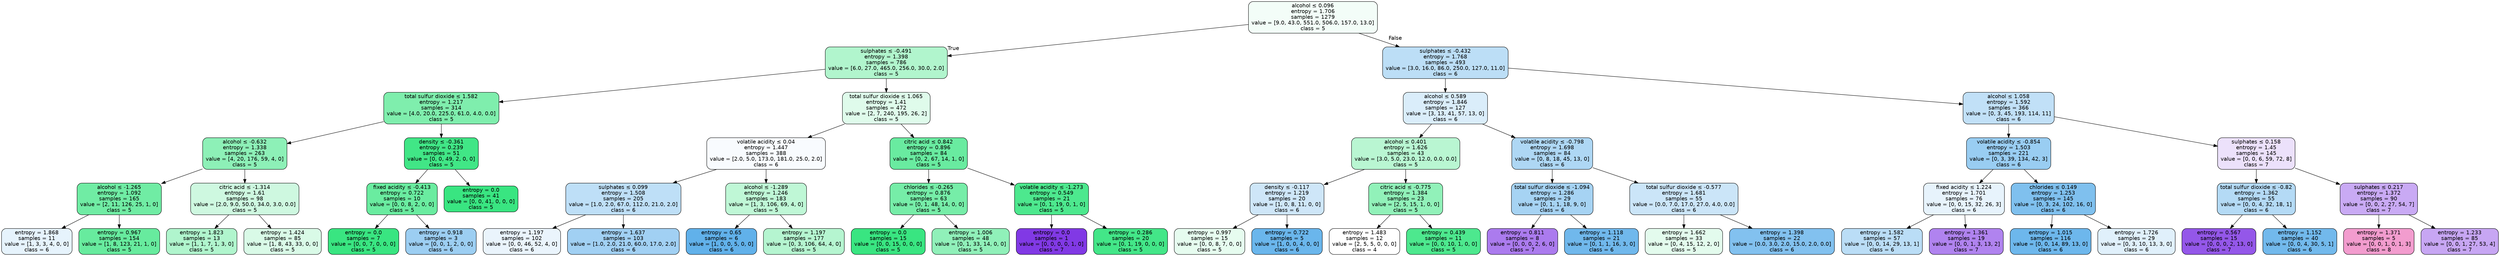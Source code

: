 digraph Tree {
node [shape=box, style="filled, rounded", color="black", fontname="helvetica"] ;
edge [fontname="helvetica"] ;
0 [label=<alcohol &le; 0.096<br/>entropy = 1.706<br/>samples = 1279<br/>value = [9.0, 43.0, 551.0, 506.0, 157.0, 13.0]<br/>class = 5>, fillcolor="#f3fdf8"] ;
1 [label=<sulphates &le; -0.491<br/>entropy = 1.398<br/>samples = 786<br/>value = [6.0, 27.0, 465.0, 256.0, 30.0, 2.0]<br/>class = 5>, fillcolor="#b1f5cd"] ;
0 -> 1 [labeldistance=2.5, labelangle=45, headlabel="True"] ;
2 [label=<total sulfur dioxide &le; 1.582<br/>entropy = 1.217<br/>samples = 314<br/>value = [4.0, 20.0, 225.0, 61.0, 4.0, 0.0]<br/>class = 5>, fillcolor="#7feead"] ;
1 -> 2 ;
3 [label=<alcohol &le; -0.632<br/>entropy = 1.338<br/>samples = 263<br/>value = [4, 20, 176, 59, 4, 0]<br/>class = 5>, fillcolor="#8df0b7"] ;
2 -> 3 ;
4 [label=<alcohol &le; -1.265<br/>entropy = 1.092<br/>samples = 165<br/>value = [2, 11, 126, 25, 1, 0]<br/>class = 5>, fillcolor="#70eca4"] ;
3 -> 4 ;
5 [label=<entropy = 1.868<br/>samples = 11<br/>value = [1, 3, 3, 4, 0, 0]<br/>class = 6>, fillcolor="#e6f3fc"] ;
4 -> 5 ;
6 [label=<entropy = 0.967<br/>samples = 154<br/>value = [1, 8, 123, 21, 1, 0]<br/>class = 5>, fillcolor="#67eb9e"] ;
4 -> 6 ;
7 [label=<citric acid &le; -1.314<br/>entropy = 1.61<br/>samples = 98<br/>value = [2.0, 9.0, 50.0, 34.0, 3.0, 0.0]<br/>class = 5>, fillcolor="#cef8e0"] ;
3 -> 7 ;
8 [label=<entropy = 1.823<br/>samples = 13<br/>value = [1, 1, 7, 1, 3, 0]<br/>class = 5>, fillcolor="#b0f5cd"] ;
7 -> 8 ;
9 [label=<entropy = 1.424<br/>samples = 85<br/>value = [1, 8, 43, 33, 0, 0]<br/>class = 5>, fillcolor="#d9fae7"] ;
7 -> 9 ;
10 [label=<density &le; -0.361<br/>entropy = 0.239<br/>samples = 51<br/>value = [0, 0, 49, 2, 0, 0]<br/>class = 5>, fillcolor="#41e686"] ;
2 -> 10 ;
11 [label=<fixed acidity &le; -0.413<br/>entropy = 0.722<br/>samples = 10<br/>value = [0, 0, 8, 2, 0, 0]<br/>class = 5>, fillcolor="#6aeca0"] ;
10 -> 11 ;
12 [label=<entropy = 0.0<br/>samples = 7<br/>value = [0, 0, 7, 0, 0, 0]<br/>class = 5>, fillcolor="#39e581"] ;
11 -> 12 ;
13 [label=<entropy = 0.918<br/>samples = 3<br/>value = [0, 0, 1, 2, 0, 0]<br/>class = 6>, fillcolor="#9ccef2"] ;
11 -> 13 ;
14 [label=<entropy = 0.0<br/>samples = 41<br/>value = [0, 0, 41, 0, 0, 0]<br/>class = 5>, fillcolor="#39e581"] ;
10 -> 14 ;
15 [label=<total sulfur dioxide &le; 1.065<br/>entropy = 1.41<br/>samples = 472<br/>value = [2, 7, 240, 195, 26, 2]<br/>class = 5>, fillcolor="#dffbeb"] ;
1 -> 15 ;
16 [label=<volatile acidity &le; 0.04<br/>entropy = 1.447<br/>samples = 388<br/>value = [2.0, 5.0, 173.0, 181.0, 25.0, 2.0]<br/>class = 6>, fillcolor="#f8fbfe"] ;
15 -> 16 ;
17 [label=<sulphates &le; 0.099<br/>entropy = 1.508<br/>samples = 205<br/>value = [1.0, 2.0, 67.0, 112.0, 21.0, 2.0]<br/>class = 6>, fillcolor="#bedff7"] ;
16 -> 17 ;
18 [label=<entropy = 1.197<br/>samples = 102<br/>value = [0, 0, 46, 52, 4, 0]<br/>class = 6>, fillcolor="#eaf4fc"] ;
17 -> 18 ;
19 [label=<entropy = 1.637<br/>samples = 103<br/>value = [1.0, 2.0, 21.0, 60.0, 17.0, 2.0]<br/>class = 6>, fillcolor="#a1d0f3"] ;
17 -> 19 ;
20 [label=<alcohol &le; -1.289<br/>entropy = 1.246<br/>samples = 183<br/>value = [1, 3, 106, 69, 4, 0]<br/>class = 5>, fillcolor="#bff7d6"] ;
16 -> 20 ;
21 [label=<entropy = 0.65<br/>samples = 6<br/>value = [1, 0, 0, 5, 0, 0]<br/>class = 6>, fillcolor="#61b1ea"] ;
20 -> 21 ;
22 [label=<entropy = 1.197<br/>samples = 177<br/>value = [0, 3, 106, 64, 4, 0]<br/>class = 5>, fillcolor="#b5f5d0"] ;
20 -> 22 ;
23 [label=<citric acid &le; 0.842<br/>entropy = 0.896<br/>samples = 84<br/>value = [0, 2, 67, 14, 1, 0]<br/>class = 5>, fillcolor="#69eba0"] ;
15 -> 23 ;
24 [label=<chlorides &le; -0.265<br/>entropy = 0.876<br/>samples = 63<br/>value = [0, 1, 48, 14, 0, 0]<br/>class = 5>, fillcolor="#76eda8"] ;
23 -> 24 ;
25 [label=<entropy = 0.0<br/>samples = 15<br/>value = [0, 0, 15, 0, 0, 0]<br/>class = 5>, fillcolor="#39e581"] ;
24 -> 25 ;
26 [label=<entropy = 1.006<br/>samples = 48<br/>value = [0, 1, 33, 14, 0, 0]<br/>class = 5>, fillcolor="#90f0b9"] ;
24 -> 26 ;
27 [label=<volatile acidity &le; -1.273<br/>entropy = 0.549<br/>samples = 21<br/>value = [0, 1, 19, 0, 1, 0]<br/>class = 5>, fillcolor="#4de88e"] ;
23 -> 27 ;
28 [label=<entropy = 0.0<br/>samples = 1<br/>value = [0, 0, 0, 0, 1, 0]<br/>class = 7>, fillcolor="#8139e5"] ;
27 -> 28 ;
29 [label=<entropy = 0.286<br/>samples = 20<br/>value = [0, 1, 19, 0, 0, 0]<br/>class = 5>, fillcolor="#43e688"] ;
27 -> 29 ;
30 [label=<sulphates &le; -0.432<br/>entropy = 1.768<br/>samples = 493<br/>value = [3.0, 16.0, 86.0, 250.0, 127.0, 11.0]<br/>class = 6>, fillcolor="#bcdef6"] ;
0 -> 30 [labeldistance=2.5, labelangle=-45, headlabel="False"] ;
31 [label=<alcohol &le; 0.589<br/>entropy = 1.846<br/>samples = 127<br/>value = [3, 13, 41, 57, 13, 0]<br/>class = 6>, fillcolor="#daedfa"] ;
30 -> 31 ;
32 [label=<alcohol &le; 0.401<br/>entropy = 1.626<br/>samples = 43<br/>value = [3.0, 5.0, 23.0, 12.0, 0.0, 0.0]<br/>class = 5>, fillcolor="#b9f6d2"] ;
31 -> 32 ;
33 [label=<density &le; -0.117<br/>entropy = 1.219<br/>samples = 20<br/>value = [1, 0, 8, 11, 0, 0]<br/>class = 6>, fillcolor="#cee6f8"] ;
32 -> 33 ;
34 [label=<entropy = 0.997<br/>samples = 15<br/>value = [0, 0, 8, 7, 0, 0]<br/>class = 5>, fillcolor="#e6fcef"] ;
33 -> 34 ;
35 [label=<entropy = 0.722<br/>samples = 5<br/>value = [1, 0, 0, 4, 0, 0]<br/>class = 6>, fillcolor="#6ab6ec"] ;
33 -> 35 ;
36 [label=<citric acid &le; -0.775<br/>entropy = 1.384<br/>samples = 23<br/>value = [2, 5, 15, 1, 0, 0]<br/>class = 5>, fillcolor="#91f1b9"] ;
32 -> 36 ;
37 [label=<entropy = 1.483<br/>samples = 12<br/>value = [2, 5, 5, 0, 0, 0]<br/>class = 4>, fillcolor="#ffffff"] ;
36 -> 37 ;
38 [label=<entropy = 0.439<br/>samples = 11<br/>value = [0, 0, 10, 1, 0, 0]<br/>class = 5>, fillcolor="#4de88e"] ;
36 -> 38 ;
39 [label=<volatile acidity &le; -0.798<br/>entropy = 1.698<br/>samples = 84<br/>value = [0, 8, 18, 45, 13, 0]<br/>class = 6>, fillcolor="#aed7f4"] ;
31 -> 39 ;
40 [label=<total sulfur dioxide &le; -1.094<br/>entropy = 1.286<br/>samples = 29<br/>value = [0, 1, 1, 18, 9, 0]<br/>class = 6>, fillcolor="#a6d3f3"] ;
39 -> 40 ;
41 [label=<entropy = 0.811<br/>samples = 8<br/>value = [0, 0, 0, 2, 6, 0]<br/>class = 7>, fillcolor="#ab7bee"] ;
40 -> 41 ;
42 [label=<entropy = 1.118<br/>samples = 21<br/>value = [0, 1, 1, 16, 3, 0]<br/>class = 6>, fillcolor="#70b8ec"] ;
40 -> 42 ;
43 [label=<total sulfur dioxide &le; -0.577<br/>entropy = 1.681<br/>samples = 55<br/>value = [0.0, 7.0, 17.0, 27.0, 4.0, 0.0]<br/>class = 6>, fillcolor="#cbe5f8"] ;
39 -> 43 ;
44 [label=<entropy = 1.662<br/>samples = 33<br/>value = [0, 4, 15, 12, 2, 0]<br/>class = 5>, fillcolor="#e3fbed"] ;
43 -> 44 ;
45 [label=<entropy = 1.398<br/>samples = 22<br/>value = [0.0, 3.0, 2.0, 15.0, 2.0, 0.0]<br/>class = 6>, fillcolor="#82c1ef"] ;
43 -> 45 ;
46 [label=<alcohol &le; 1.058<br/>entropy = 1.592<br/>samples = 366<br/>value = [0, 3, 45, 193, 114, 11]<br/>class = 6>, fillcolor="#c1e0f7"] ;
30 -> 46 ;
47 [label=<volatile acidity &le; -0.854<br/>entropy = 1.503<br/>samples = 221<br/>value = [0, 3, 39, 134, 42, 3]<br/>class = 6>, fillcolor="#99cdf2"] ;
46 -> 47 ;
48 [label=<fixed acidity &le; 1.224<br/>entropy = 1.701<br/>samples = 76<br/>value = [0, 0, 15, 32, 26, 3]<br/>class = 6>, fillcolor="#e7f3fc"] ;
47 -> 48 ;
49 [label=<entropy = 1.582<br/>samples = 57<br/>value = [0, 0, 14, 29, 13, 1]<br/>class = 6>, fillcolor="#baddf6"] ;
48 -> 49 ;
50 [label=<entropy = 1.361<br/>samples = 19<br/>value = [0, 0, 1, 3, 13, 2]<br/>class = 7>, fillcolor="#b083ef"] ;
48 -> 50 ;
51 [label=<chlorides &le; 0.149<br/>entropy = 1.253<br/>samples = 145<br/>value = [0, 3, 24, 102, 16, 0]<br/>class = 6>, fillcolor="#7fc0ee"] ;
47 -> 51 ;
52 [label=<entropy = 1.015<br/>samples = 116<br/>value = [0, 0, 14, 89, 13, 0]<br/>class = 6>, fillcolor="#6db7ec"] ;
51 -> 52 ;
53 [label=<entropy = 1.726<br/>samples = 29<br/>value = [0, 3, 10, 13, 3, 0]<br/>class = 6>, fillcolor="#e0f0fb"] ;
51 -> 53 ;
54 [label=<sulphates &le; 0.158<br/>entropy = 1.45<br/>samples = 145<br/>value = [0, 0, 6, 59, 72, 8]<br/>class = 7>, fillcolor="#ece1fb"] ;
46 -> 54 ;
55 [label=<total sulfur dioxide &le; -0.82<br/>entropy = 1.362<br/>samples = 55<br/>value = [0, 0, 4, 32, 18, 1]<br/>class = 6>, fillcolor="#b4daf5"] ;
54 -> 55 ;
56 [label=<entropy = 0.567<br/>samples = 15<br/>value = [0, 0, 0, 2, 13, 0]<br/>class = 7>, fillcolor="#9457e9"] ;
55 -> 56 ;
57 [label=<entropy = 1.152<br/>samples = 40<br/>value = [0, 0, 4, 30, 5, 1]<br/>class = 6>, fillcolor="#72b9ec"] ;
55 -> 57 ;
58 [label=<sulphates &le; 0.217<br/>entropy = 1.372<br/>samples = 90<br/>value = [0, 0, 2, 27, 54, 7]<br/>class = 7>, fillcolor="#c9aaf4"] ;
54 -> 58 ;
59 [label=<entropy = 1.371<br/>samples = 5<br/>value = [0, 0, 1, 0, 1, 3]<br/>class = 8>, fillcolor="#f29cce"] ;
58 -> 59 ;
60 [label=<entropy = 1.233<br/>samples = 85<br/>value = [0, 0, 1, 27, 53, 4]<br/>class = 7>, fillcolor="#c7a6f3"] ;
58 -> 60 ;
}